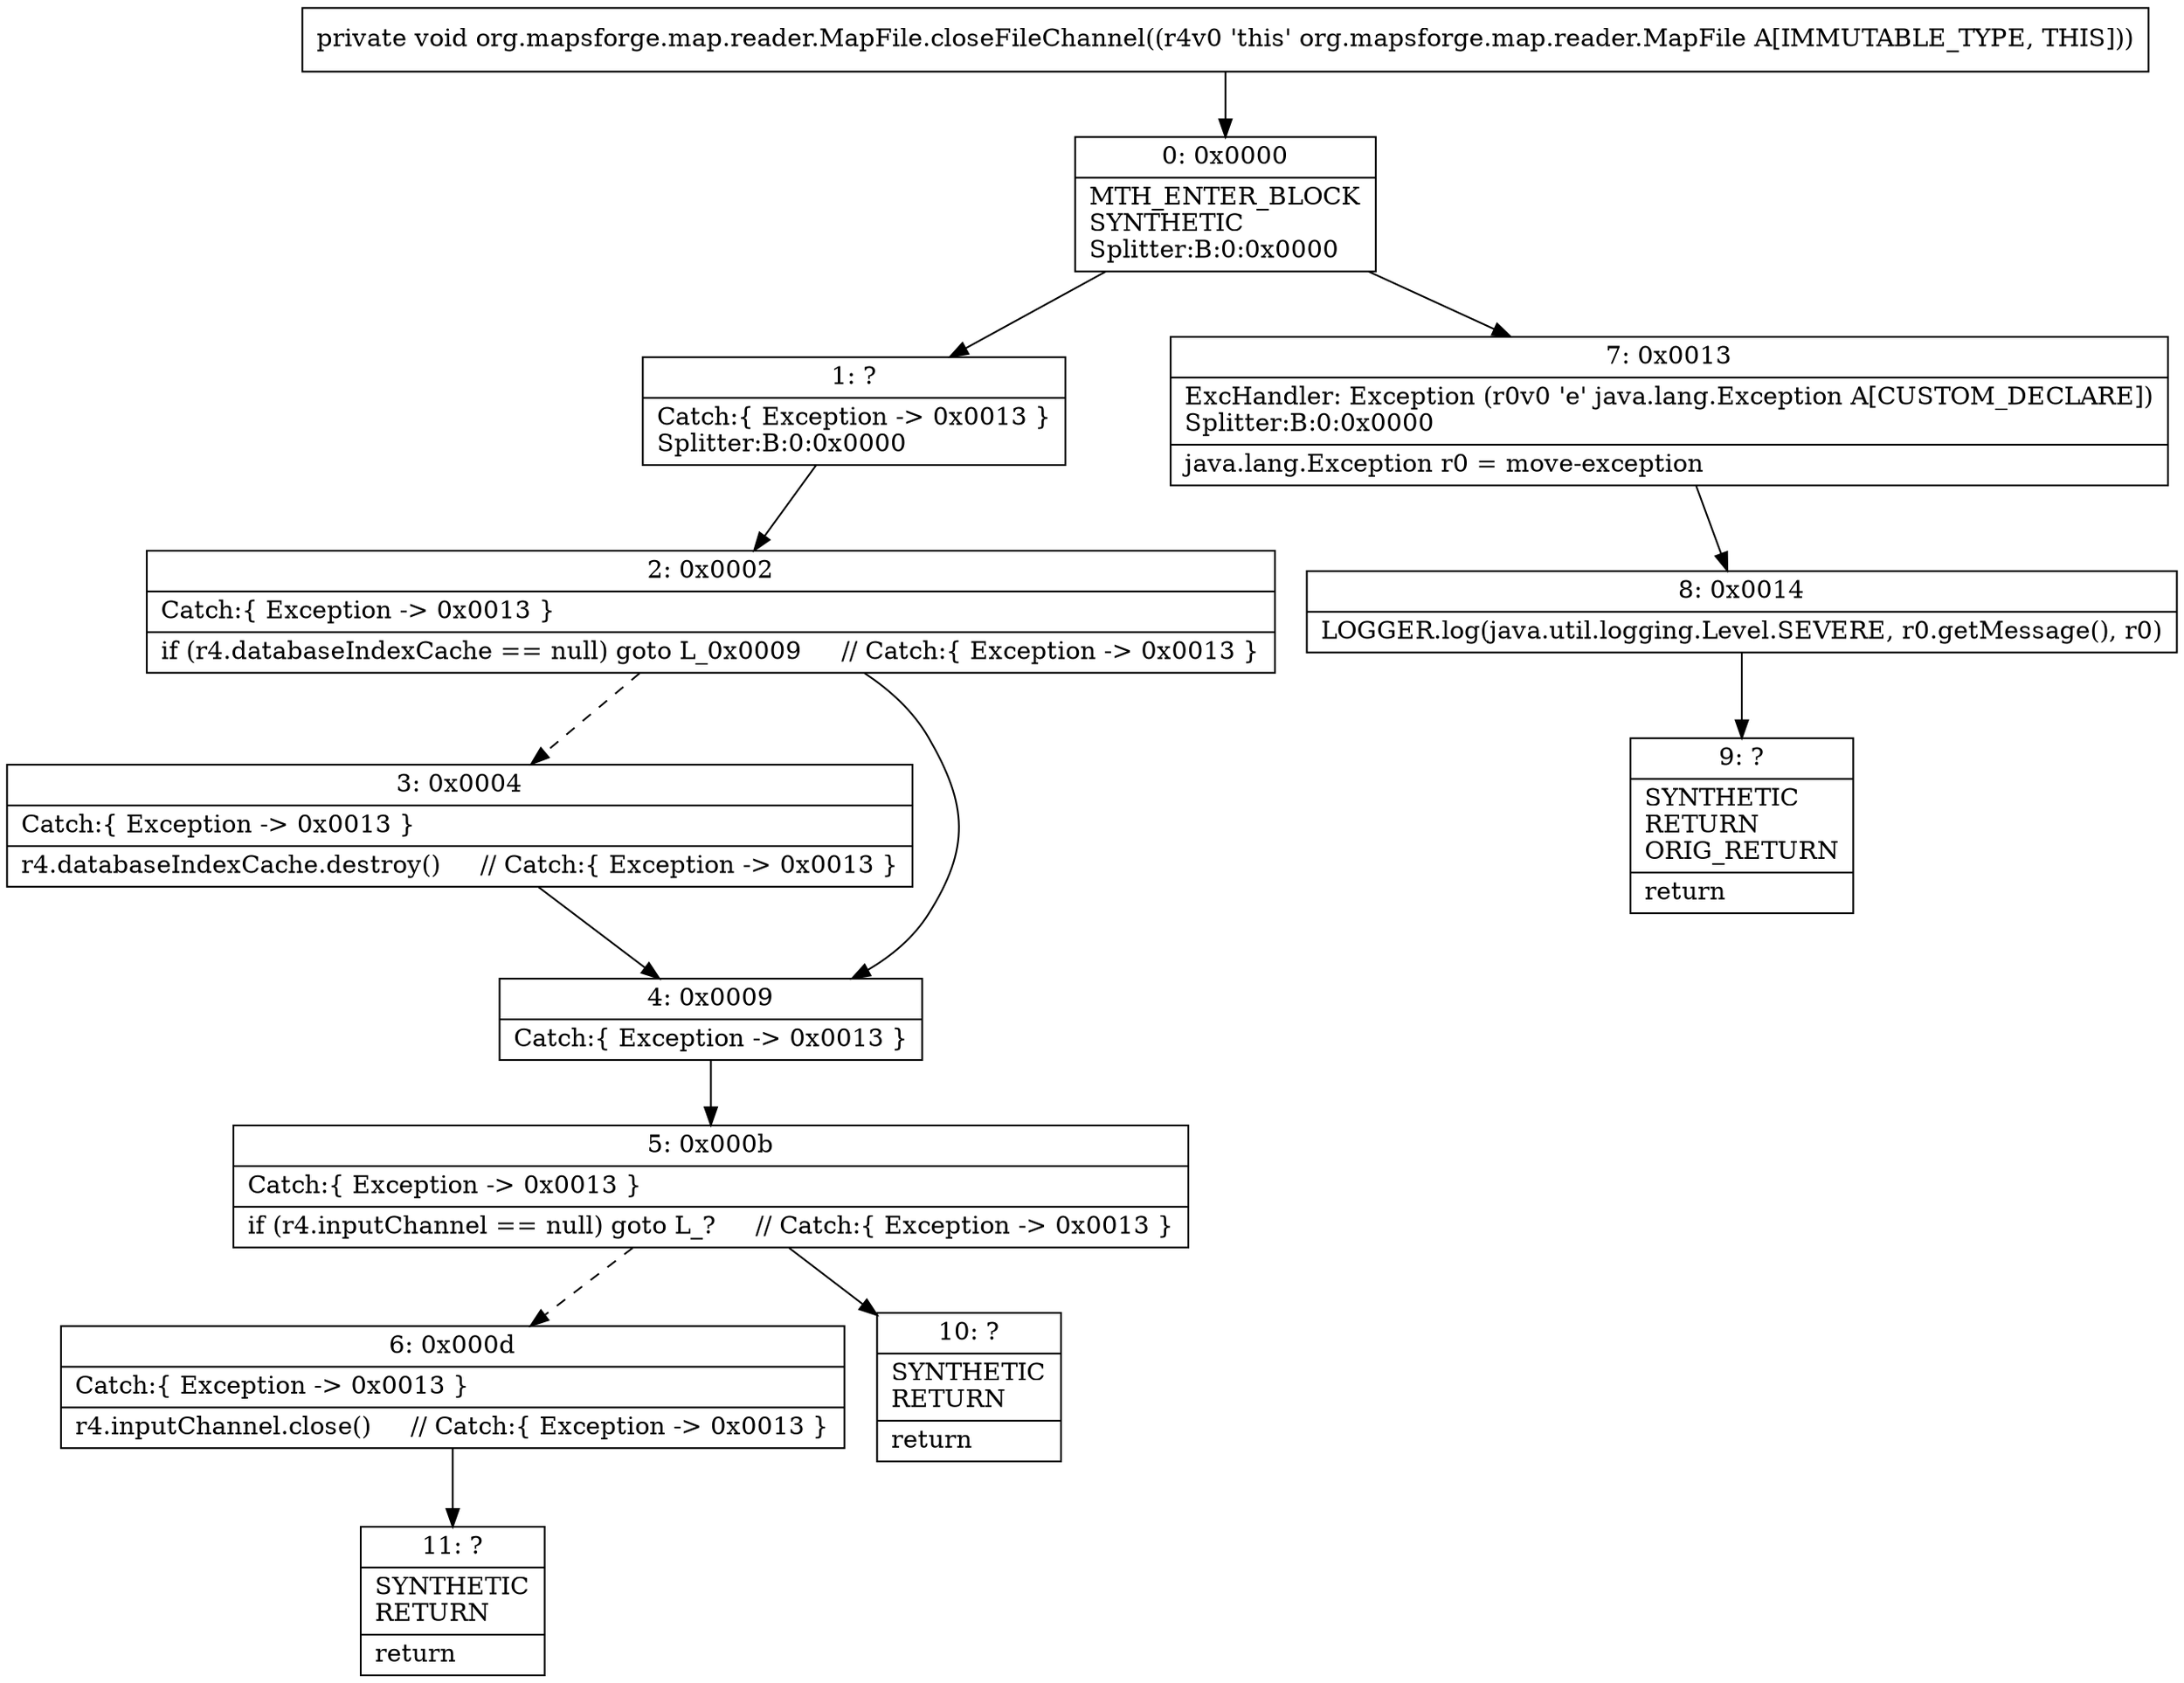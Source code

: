 digraph "CFG fororg.mapsforge.map.reader.MapFile.closeFileChannel()V" {
Node_0 [shape=record,label="{0\:\ 0x0000|MTH_ENTER_BLOCK\lSYNTHETIC\lSplitter:B:0:0x0000\l}"];
Node_1 [shape=record,label="{1\:\ ?|Catch:\{ Exception \-\> 0x0013 \}\lSplitter:B:0:0x0000\l}"];
Node_2 [shape=record,label="{2\:\ 0x0002|Catch:\{ Exception \-\> 0x0013 \}\l|if (r4.databaseIndexCache == null) goto L_0x0009     \/\/ Catch:\{ Exception \-\> 0x0013 \}\l}"];
Node_3 [shape=record,label="{3\:\ 0x0004|Catch:\{ Exception \-\> 0x0013 \}\l|r4.databaseIndexCache.destroy()     \/\/ Catch:\{ Exception \-\> 0x0013 \}\l}"];
Node_4 [shape=record,label="{4\:\ 0x0009|Catch:\{ Exception \-\> 0x0013 \}\l}"];
Node_5 [shape=record,label="{5\:\ 0x000b|Catch:\{ Exception \-\> 0x0013 \}\l|if (r4.inputChannel == null) goto L_?     \/\/ Catch:\{ Exception \-\> 0x0013 \}\l}"];
Node_6 [shape=record,label="{6\:\ 0x000d|Catch:\{ Exception \-\> 0x0013 \}\l|r4.inputChannel.close()     \/\/ Catch:\{ Exception \-\> 0x0013 \}\l}"];
Node_7 [shape=record,label="{7\:\ 0x0013|ExcHandler: Exception (r0v0 'e' java.lang.Exception A[CUSTOM_DECLARE])\lSplitter:B:0:0x0000\l|java.lang.Exception r0 = move\-exception\l}"];
Node_8 [shape=record,label="{8\:\ 0x0014|LOGGER.log(java.util.logging.Level.SEVERE, r0.getMessage(), r0)\l}"];
Node_9 [shape=record,label="{9\:\ ?|SYNTHETIC\lRETURN\lORIG_RETURN\l|return\l}"];
Node_10 [shape=record,label="{10\:\ ?|SYNTHETIC\lRETURN\l|return\l}"];
Node_11 [shape=record,label="{11\:\ ?|SYNTHETIC\lRETURN\l|return\l}"];
MethodNode[shape=record,label="{private void org.mapsforge.map.reader.MapFile.closeFileChannel((r4v0 'this' org.mapsforge.map.reader.MapFile A[IMMUTABLE_TYPE, THIS])) }"];
MethodNode -> Node_0;
Node_0 -> Node_1;
Node_0 -> Node_7;
Node_1 -> Node_2;
Node_2 -> Node_3[style=dashed];
Node_2 -> Node_4;
Node_3 -> Node_4;
Node_4 -> Node_5;
Node_5 -> Node_6[style=dashed];
Node_5 -> Node_10;
Node_6 -> Node_11;
Node_7 -> Node_8;
Node_8 -> Node_9;
}


